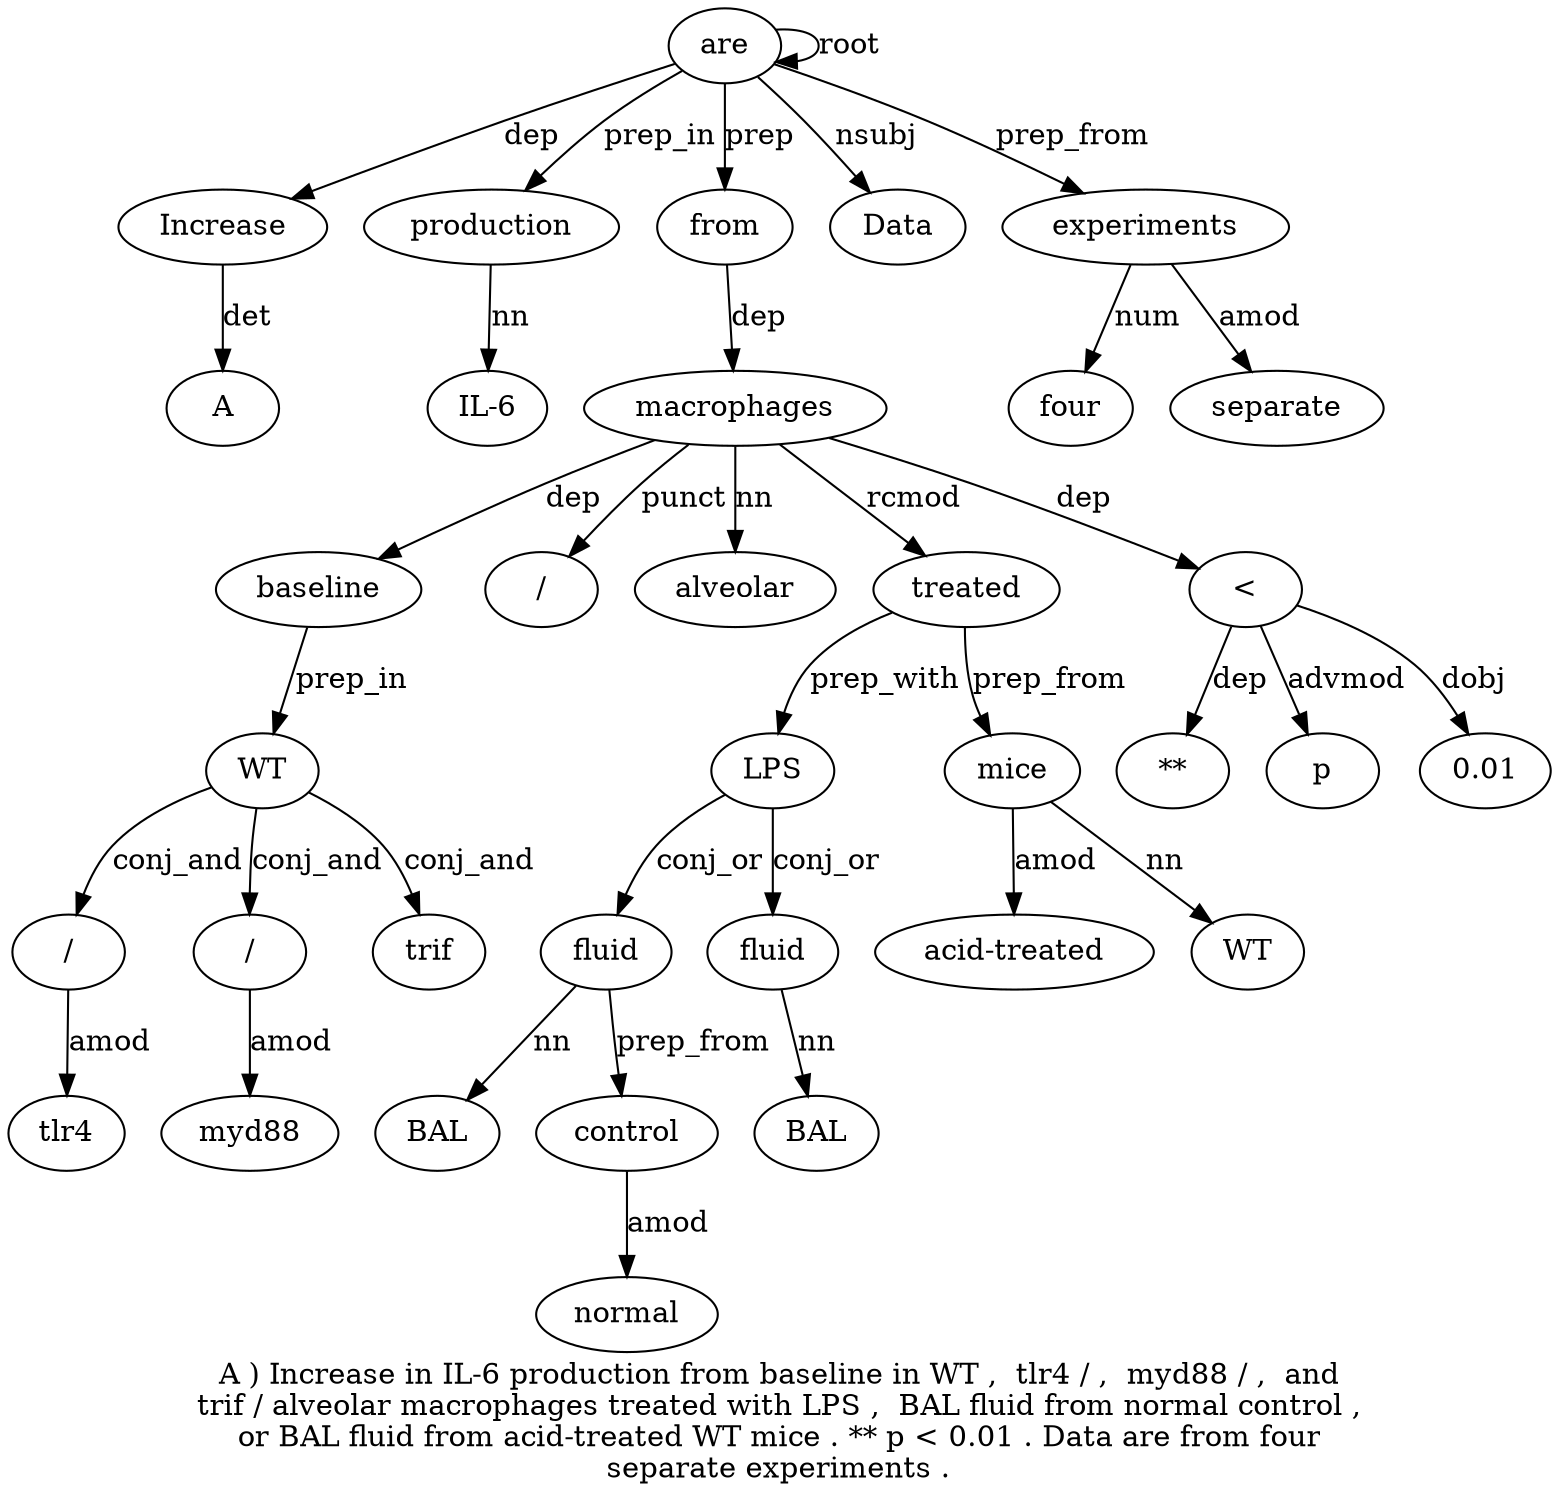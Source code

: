 digraph "A ) Increase in IL-6 production from baseline in WT ,  tlr4 / ,  myd88 / ,  and trif / alveolar macrophages treated with LPS ,  BAL fluid from normal control ,  or BAL fluid from acid-treated WT mice . ** p < 0.01 . Data are from four separate experiments ." {
label="A ) Increase in IL-6 production from baseline in WT ,  tlr4 / ,  myd88 / ,  and
trif / alveolar macrophages treated with LPS ,  BAL fluid from normal control ,
or BAL fluid from acid-treated WT mice . ** p < 0.01 . Data are from four
separate experiments .";
Increase3 [style=filled, fillcolor=white, label=Increase];
A1 [style=filled, fillcolor=white, label=A];
Increase3 -> A1  [label=det];
are47 [style=filled, fillcolor=white, label=are];
are47 -> Increase3  [label=dep];
production6 [style=filled, fillcolor=white, label=production];
"IL-65" [style=filled, fillcolor=white, label="IL-6"];
production6 -> "IL-65"  [label=nn];
are47 -> production6  [label=prep_in];
from7 [style=filled, fillcolor=white, label=from];
are47 -> from7  [label=prep];
macrophages22 [style=filled, fillcolor=white, label=macrophages];
baseline8 [style=filled, fillcolor=white, label=baseline];
macrophages22 -> baseline8  [label=dep];
WT10 [style=filled, fillcolor=white, label=WT];
baseline8 -> WT10  [label=prep_in];
"/13" [style=filled, fillcolor=white, label="/"];
tlr412 [style=filled, fillcolor=white, label=tlr4];
"/13" -> tlr412  [label=amod];
WT10 -> "/13"  [label=conj_and];
"/16" [style=filled, fillcolor=white, label="/"];
myd8815 [style=filled, fillcolor=white, label=myd88];
"/16" -> myd8815  [label=amod];
WT10 -> "/16"  [label=conj_and];
trif19 [style=filled, fillcolor=white, label=trif];
WT10 -> trif19  [label=conj_and];
"/20" [style=filled, fillcolor=white, label="/"];
macrophages22 -> "/20"  [label=punct];
alveolar21 [style=filled, fillcolor=white, label=alveolar];
macrophages22 -> alveolar21  [label=nn];
from7 -> macrophages22  [label=dep];
treated23 [style=filled, fillcolor=white, label=treated];
macrophages22 -> treated23  [label=rcmod];
LPS25 [style=filled, fillcolor=white, label=LPS];
treated23 -> LPS25  [label=prep_with];
fluid28 [style=filled, fillcolor=white, label=fluid];
BAL27 [style=filled, fillcolor=white, label=BAL];
fluid28 -> BAL27  [label=nn];
LPS25 -> fluid28  [label=conj_or];
control31 [style=filled, fillcolor=white, label=control];
normal30 [style=filled, fillcolor=white, label=normal];
control31 -> normal30  [label=amod];
fluid28 -> control31  [label=prep_from];
fluid35 [style=filled, fillcolor=white, label=fluid];
BAL34 [style=filled, fillcolor=white, label=BAL];
fluid35 -> BAL34  [label=nn];
LPS25 -> fluid35  [label=conj_or];
mice39 [style=filled, fillcolor=white, label=mice];
"acid-treated37" [style=filled, fillcolor=white, label="acid-treated"];
mice39 -> "acid-treated37"  [label=amod];
WT38 [style=filled, fillcolor=white, label=WT];
mice39 -> WT38  [label=nn];
treated23 -> mice39  [label=prep_from];
"<43" [style=filled, fillcolor=white, label="<"];
"**41" [style=filled, fillcolor=white, label="**"];
"<43" -> "**41"  [label=dep];
p42 [style=filled, fillcolor=white, label=p];
"<43" -> p42  [label=advmod];
macrophages22 -> "<43"  [label=dep];
"0.0144" [style=filled, fillcolor=white, label="0.01"];
"<43" -> "0.0144"  [label=dobj];
Data46 [style=filled, fillcolor=white, label=Data];
are47 -> Data46  [label=nsubj];
are47 -> are47  [label=root];
experiments51 [style=filled, fillcolor=white, label=experiments];
four49 [style=filled, fillcolor=white, label=four];
experiments51 -> four49  [label=num];
separate50 [style=filled, fillcolor=white, label=separate];
experiments51 -> separate50  [label=amod];
are47 -> experiments51  [label=prep_from];
}
